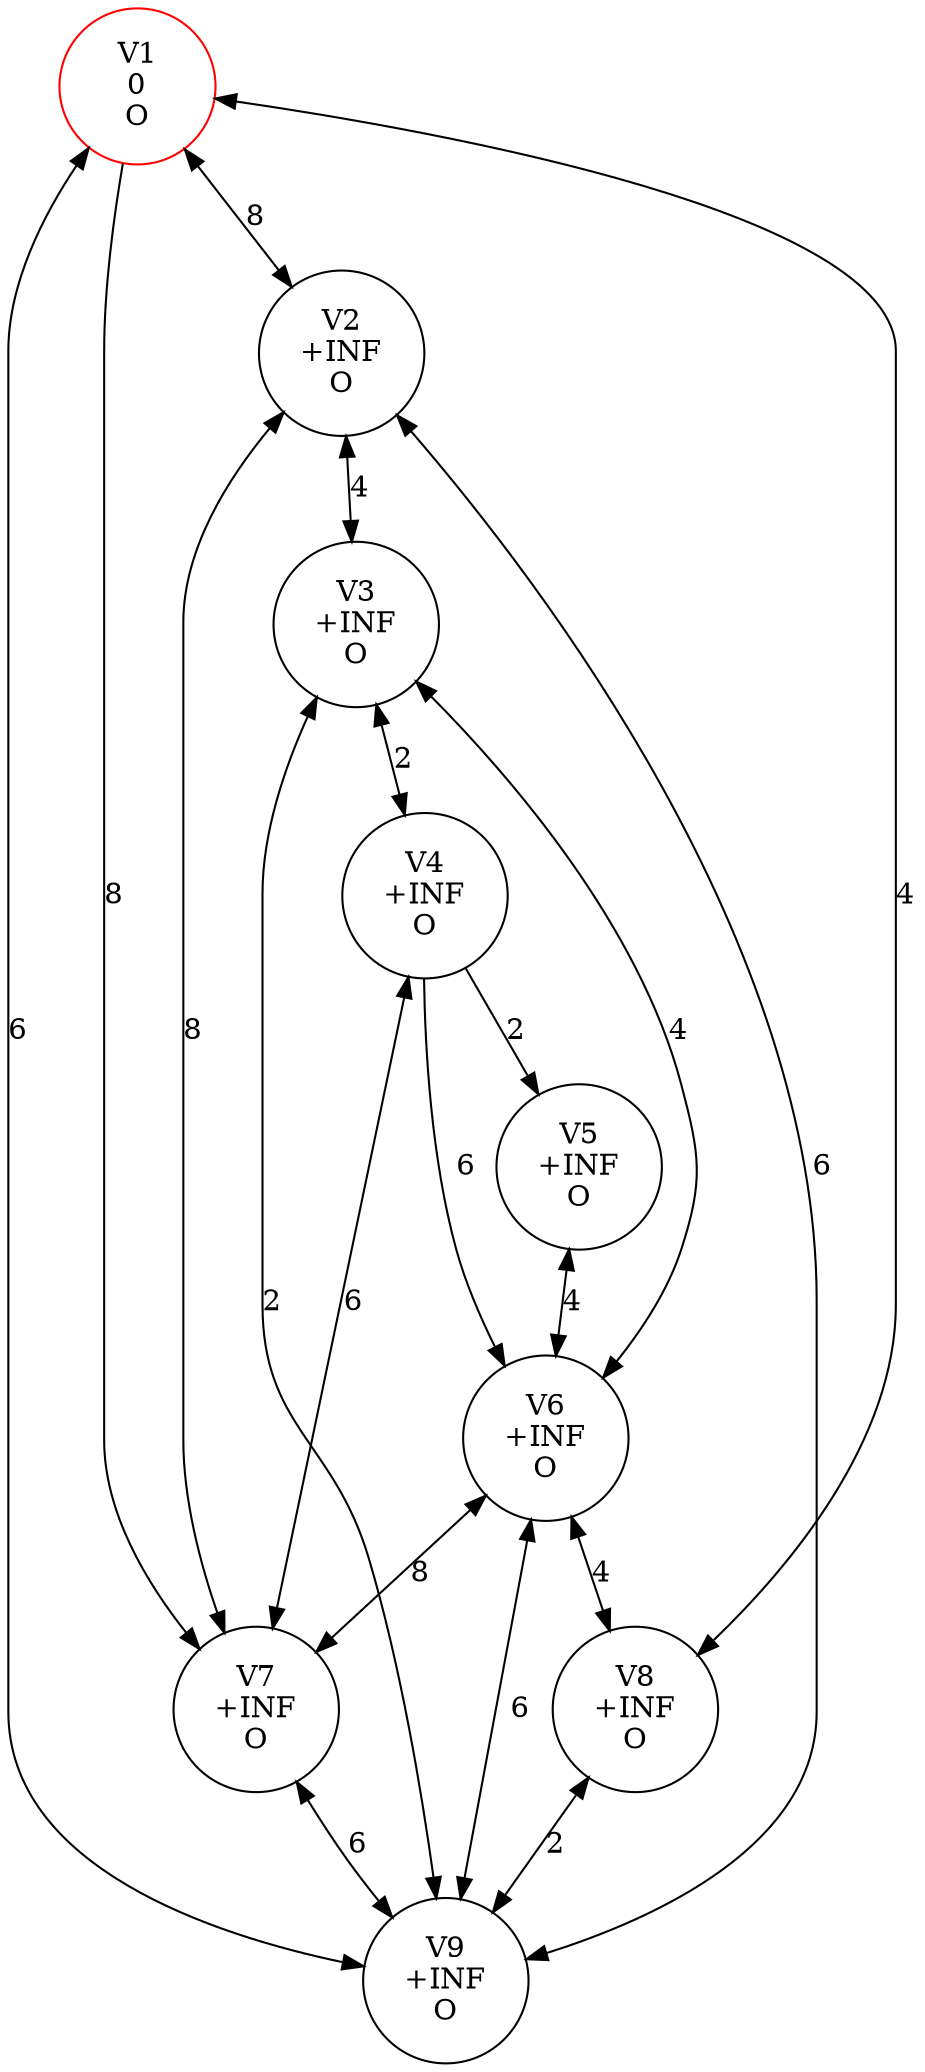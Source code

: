 digraph Iter0 {
v1[shape=circle,label="V1\n0\nO", color=Red];
v2[shape=circle,label="V2\n+INF\nO"];
v3[shape=circle,label="V3\n+INF\nO"];
v4[shape=circle,label="V4\n+INF\nO"];
v5[shape=circle,label="V5\n+INF\nO"];
v6[shape=circle,label="V6\n+INF\nO"];
v7[shape=circle,label="V7\n+INF\nO"];
v8[shape=circle,label="V8\n+INF\nO"];
v9[shape=circle,label="V9\n+INF\nO"];
v1 -> v2 [label="8", dir=both]
v1 -> v7 [label="8"]
v1 -> v8 [label="4", dir=both]
v1 -> v9 [label="6", dir=both]
v2 -> v3 [label="4", dir=both]
v2 -> v7 [label="8", dir=both]
v2 -> v9 [label="6", dir=both]
v3 -> v4 [label="2", dir=both]
v3 -> v6 [label="4", dir=both]
v3 -> v9 [label="2", dir=both]
v4 -> v5 [label="2"]
v4 -> v6 [label="6"]
v4 -> v7 [label="6", dir=both]
v5 -> v6 [label="4", dir=both]
v6 -> v7 [label="8", dir=both]
v6 -> v8 [label="4", dir=both]
v6 -> v9 [label="6", dir=both]
v7 -> v9 [label="6", dir=both]
v8 -> v9 [label="2", dir=both]
}